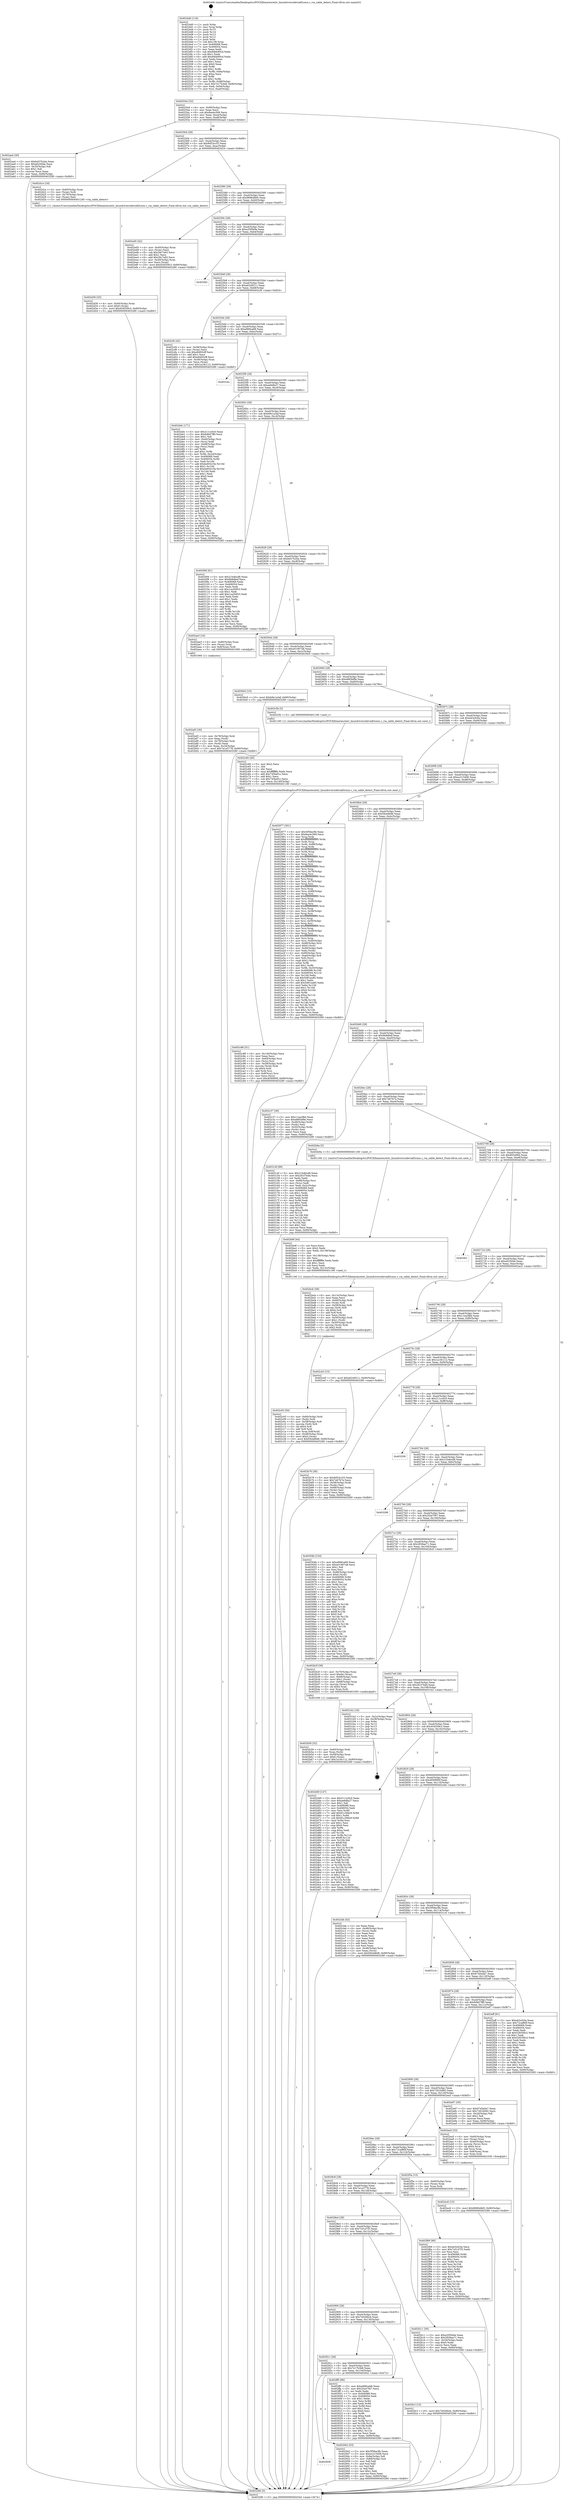 digraph "0x4024d0" {
  label = "0x4024d0 (/mnt/c/Users/mathe/Desktop/tcc/POCII/binaries/extr_linuxdriversidevia82cxxx.c_via_cable_detect_Final-ollvm.out::main(0))"
  labelloc = "t"
  node[shape=record]

  Entry [label="",width=0.3,height=0.3,shape=circle,fillcolor=black,style=filled]
  "0x402544" [label="{
     0x402544 [32]\l
     | [instrs]\l
     &nbsp;&nbsp;0x402544 \<+6\>: mov -0x90(%rbp),%eax\l
     &nbsp;&nbsp;0x40254a \<+2\>: mov %eax,%ecx\l
     &nbsp;&nbsp;0x40254c \<+6\>: sub $0x8ae4c569,%ecx\l
     &nbsp;&nbsp;0x402552 \<+6\>: mov %eax,-0xa4(%rbp)\l
     &nbsp;&nbsp;0x402558 \<+6\>: mov %ecx,-0xa8(%rbp)\l
     &nbsp;&nbsp;0x40255e \<+6\>: je 0000000000402aa4 \<main+0x5d4\>\l
  }"]
  "0x402aa4" [label="{
     0x402aa4 [30]\l
     | [instrs]\l
     &nbsp;&nbsp;0x402aa4 \<+5\>: mov $0xbe57b2da,%eax\l
     &nbsp;&nbsp;0x402aa9 \<+5\>: mov $0xe0250de,%ecx\l
     &nbsp;&nbsp;0x402aae \<+3\>: mov -0x35(%rbp),%dl\l
     &nbsp;&nbsp;0x402ab1 \<+3\>: test $0x1,%dl\l
     &nbsp;&nbsp;0x402ab4 \<+3\>: cmovne %ecx,%eax\l
     &nbsp;&nbsp;0x402ab7 \<+6\>: mov %eax,-0x90(%rbp)\l
     &nbsp;&nbsp;0x402abd \<+5\>: jmp 0000000000403280 \<main+0xdb0\>\l
  }"]
  "0x402564" [label="{
     0x402564 [28]\l
     | [instrs]\l
     &nbsp;&nbsp;0x402564 \<+5\>: jmp 0000000000402569 \<main+0x99\>\l
     &nbsp;&nbsp;0x402569 \<+6\>: mov -0xa4(%rbp),%eax\l
     &nbsp;&nbsp;0x40256f \<+5\>: sub $0x8d53cc53,%eax\l
     &nbsp;&nbsp;0x402574 \<+6\>: mov %eax,-0xac(%rbp)\l
     &nbsp;&nbsp;0x40257a \<+6\>: je 0000000000402d1e \<main+0x84e\>\l
  }"]
  Exit [label="",width=0.3,height=0.3,shape=circle,fillcolor=black,style=filled,peripheries=2]
  "0x402d1e" [label="{
     0x402d1e [18]\l
     | [instrs]\l
     &nbsp;&nbsp;0x402d1e \<+4\>: mov -0x60(%rbp),%rax\l
     &nbsp;&nbsp;0x402d22 \<+3\>: mov (%rax),%rdi\l
     &nbsp;&nbsp;0x402d25 \<+4\>: mov -0x70(%rbp),%rax\l
     &nbsp;&nbsp;0x402d29 \<+2\>: mov (%rax),%esi\l
     &nbsp;&nbsp;0x402d2b \<+5\>: call 0000000000401240 \<via_cable_detect\>\l
     | [calls]\l
     &nbsp;&nbsp;0x401240 \{1\} (/mnt/c/Users/mathe/Desktop/tcc/POCII/binaries/extr_linuxdriversidevia82cxxx.c_via_cable_detect_Final-ollvm.out::via_cable_detect)\l
  }"]
  "0x402580" [label="{
     0x402580 [28]\l
     | [instrs]\l
     &nbsp;&nbsp;0x402580 \<+5\>: jmp 0000000000402585 \<main+0xb5\>\l
     &nbsp;&nbsp;0x402585 \<+6\>: mov -0xa4(%rbp),%eax\l
     &nbsp;&nbsp;0x40258b \<+5\>: sub $0x969648d5,%eax\l
     &nbsp;&nbsp;0x402590 \<+6\>: mov %eax,-0xb0(%rbp)\l
     &nbsp;&nbsp;0x402596 \<+6\>: je 0000000000402ed5 \<main+0xa05\>\l
  }"]
  "0x402f69" [label="{
     0x402f69 [90]\l
     | [instrs]\l
     &nbsp;&nbsp;0x402f69 \<+5\>: mov $0xeb3cfc0a,%ecx\l
     &nbsp;&nbsp;0x402f6e \<+5\>: mov $0x7c01d7f3,%edx\l
     &nbsp;&nbsp;0x402f73 \<+2\>: xor %esi,%esi\l
     &nbsp;&nbsp;0x402f75 \<+8\>: mov 0x406068,%r8d\l
     &nbsp;&nbsp;0x402f7d \<+8\>: mov 0x406054,%r9d\l
     &nbsp;&nbsp;0x402f85 \<+3\>: sub $0x1,%esi\l
     &nbsp;&nbsp;0x402f88 \<+3\>: mov %r8d,%r10d\l
     &nbsp;&nbsp;0x402f8b \<+3\>: add %esi,%r10d\l
     &nbsp;&nbsp;0x402f8e \<+4\>: imul %r10d,%r8d\l
     &nbsp;&nbsp;0x402f92 \<+4\>: and $0x1,%r8d\l
     &nbsp;&nbsp;0x402f96 \<+4\>: cmp $0x0,%r8d\l
     &nbsp;&nbsp;0x402f9a \<+4\>: sete %r11b\l
     &nbsp;&nbsp;0x402f9e \<+4\>: cmp $0xa,%r9d\l
     &nbsp;&nbsp;0x402fa2 \<+3\>: setl %bl\l
     &nbsp;&nbsp;0x402fa5 \<+3\>: mov %r11b,%r14b\l
     &nbsp;&nbsp;0x402fa8 \<+3\>: and %bl,%r14b\l
     &nbsp;&nbsp;0x402fab \<+3\>: xor %bl,%r11b\l
     &nbsp;&nbsp;0x402fae \<+3\>: or %r11b,%r14b\l
     &nbsp;&nbsp;0x402fb1 \<+4\>: test $0x1,%r14b\l
     &nbsp;&nbsp;0x402fb5 \<+3\>: cmovne %edx,%ecx\l
     &nbsp;&nbsp;0x402fb8 \<+6\>: mov %ecx,-0x90(%rbp)\l
     &nbsp;&nbsp;0x402fbe \<+5\>: jmp 0000000000403280 \<main+0xdb0\>\l
  }"]
  "0x402ed5" [label="{
     0x402ed5 [42]\l
     | [instrs]\l
     &nbsp;&nbsp;0x402ed5 \<+4\>: mov -0x40(%rbp),%rax\l
     &nbsp;&nbsp;0x402ed9 \<+2\>: mov (%rax),%ecx\l
     &nbsp;&nbsp;0x402edb \<+6\>: sub $0x28c7a93,%ecx\l
     &nbsp;&nbsp;0x402ee1 \<+3\>: add $0x1,%ecx\l
     &nbsp;&nbsp;0x402ee4 \<+6\>: add $0x28c7a93,%ecx\l
     &nbsp;&nbsp;0x402eea \<+4\>: mov -0x40(%rbp),%rax\l
     &nbsp;&nbsp;0x402eee \<+2\>: mov %ecx,(%rax)\l
     &nbsp;&nbsp;0x402ef0 \<+10\>: movl $0x454559c3,-0x90(%rbp)\l
     &nbsp;&nbsp;0x402efa \<+5\>: jmp 0000000000403280 \<main+0xdb0\>\l
  }"]
  "0x40259c" [label="{
     0x40259c [28]\l
     | [instrs]\l
     &nbsp;&nbsp;0x40259c \<+5\>: jmp 00000000004025a1 \<main+0xd1\>\l
     &nbsp;&nbsp;0x4025a1 \<+6\>: mov -0xa4(%rbp),%eax\l
     &nbsp;&nbsp;0x4025a7 \<+5\>: sub $0xa35f3b9a,%eax\l
     &nbsp;&nbsp;0x4025ac \<+6\>: mov %eax,-0xb4(%rbp)\l
     &nbsp;&nbsp;0x4025b2 \<+6\>: je 0000000000402fd2 \<main+0xb02\>\l
  }"]
  "0x402ec6" [label="{
     0x402ec6 [15]\l
     | [instrs]\l
     &nbsp;&nbsp;0x402ec6 \<+10\>: movl $0x969648d5,-0x90(%rbp)\l
     &nbsp;&nbsp;0x402ed0 \<+5\>: jmp 0000000000403280 \<main+0xdb0\>\l
  }"]
  "0x402fd2" [label="{
     0x402fd2\l
  }", style=dashed]
  "0x4025b8" [label="{
     0x4025b8 [28]\l
     | [instrs]\l
     &nbsp;&nbsp;0x4025b8 \<+5\>: jmp 00000000004025bd \<main+0xed\>\l
     &nbsp;&nbsp;0x4025bd \<+6\>: mov -0xa4(%rbp),%eax\l
     &nbsp;&nbsp;0x4025c3 \<+5\>: sub $0xa6249211,%eax\l
     &nbsp;&nbsp;0x4025c8 \<+6\>: mov %eax,-0xb8(%rbp)\l
     &nbsp;&nbsp;0x4025ce \<+6\>: je 0000000000402cf4 \<main+0x824\>\l
  }"]
  "0x402d30" [label="{
     0x402d30 [25]\l
     | [instrs]\l
     &nbsp;&nbsp;0x402d30 \<+4\>: mov -0x40(%rbp),%rax\l
     &nbsp;&nbsp;0x402d34 \<+6\>: movl $0x0,(%rax)\l
     &nbsp;&nbsp;0x402d3a \<+10\>: movl $0x454559c3,-0x90(%rbp)\l
     &nbsp;&nbsp;0x402d44 \<+5\>: jmp 0000000000403280 \<main+0xdb0\>\l
  }"]
  "0x402cf4" [label="{
     0x402cf4 [42]\l
     | [instrs]\l
     &nbsp;&nbsp;0x402cf4 \<+4\>: mov -0x58(%rbp),%rax\l
     &nbsp;&nbsp;0x402cf8 \<+2\>: mov (%rax),%ecx\l
     &nbsp;&nbsp;0x402cfa \<+6\>: sub $0xe8493cff,%ecx\l
     &nbsp;&nbsp;0x402d00 \<+3\>: add $0x1,%ecx\l
     &nbsp;&nbsp;0x402d03 \<+6\>: add $0xe8493cff,%ecx\l
     &nbsp;&nbsp;0x402d09 \<+4\>: mov -0x58(%rbp),%rax\l
     &nbsp;&nbsp;0x402d0d \<+2\>: mov %ecx,(%rax)\l
     &nbsp;&nbsp;0x402d0f \<+10\>: movl $0x1a18c112,-0x90(%rbp)\l
     &nbsp;&nbsp;0x402d19 \<+5\>: jmp 0000000000403280 \<main+0xdb0\>\l
  }"]
  "0x4025d4" [label="{
     0x4025d4 [28]\l
     | [instrs]\l
     &nbsp;&nbsp;0x4025d4 \<+5\>: jmp 00000000004025d9 \<main+0x109\>\l
     &nbsp;&nbsp;0x4025d9 \<+6\>: mov -0xa4(%rbp),%eax\l
     &nbsp;&nbsp;0x4025df \<+5\>: sub $0xa966ca68,%eax\l
     &nbsp;&nbsp;0x4025e4 \<+6\>: mov %eax,-0xbc(%rbp)\l
     &nbsp;&nbsp;0x4025ea \<+6\>: je 000000000040324c \<main+0xd7c\>\l
  }"]
  "0x402c88" [label="{
     0x402c88 [51]\l
     | [instrs]\l
     &nbsp;&nbsp;0x402c88 \<+6\>: mov -0x140(%rbp),%ecx\l
     &nbsp;&nbsp;0x402c8e \<+3\>: imul %eax,%ecx\l
     &nbsp;&nbsp;0x402c91 \<+4\>: mov -0x60(%rbp),%rsi\l
     &nbsp;&nbsp;0x402c95 \<+3\>: mov (%rsi),%rsi\l
     &nbsp;&nbsp;0x402c98 \<+4\>: mov -0x58(%rbp),%rdi\l
     &nbsp;&nbsp;0x402c9c \<+3\>: movslq (%rdi),%rdi\l
     &nbsp;&nbsp;0x402c9f \<+4\>: shl $0x4,%rdi\l
     &nbsp;&nbsp;0x402ca3 \<+3\>: add %rdi,%rsi\l
     &nbsp;&nbsp;0x402ca6 \<+4\>: mov 0x8(%rsi),%rsi\l
     &nbsp;&nbsp;0x402caa \<+2\>: mov %ecx,(%rsi)\l
     &nbsp;&nbsp;0x402cac \<+10\>: movl $0x4f36995f,-0x90(%rbp)\l
     &nbsp;&nbsp;0x402cb6 \<+5\>: jmp 0000000000403280 \<main+0xdb0\>\l
  }"]
  "0x40324c" [label="{
     0x40324c\l
  }", style=dashed]
  "0x4025f0" [label="{
     0x4025f0 [28]\l
     | [instrs]\l
     &nbsp;&nbsp;0x4025f0 \<+5\>: jmp 00000000004025f5 \<main+0x125\>\l
     &nbsp;&nbsp;0x4025f5 \<+6\>: mov -0xa4(%rbp),%eax\l
     &nbsp;&nbsp;0x4025fb \<+5\>: sub $0xae6dfa27,%eax\l
     &nbsp;&nbsp;0x402600 \<+6\>: mov %eax,-0xc0(%rbp)\l
     &nbsp;&nbsp;0x402606 \<+6\>: je 0000000000402ddc \<main+0x90c\>\l
  }"]
  "0x402c60" [label="{
     0x402c60 [40]\l
     | [instrs]\l
     &nbsp;&nbsp;0x402c60 \<+5\>: mov $0x2,%ecx\l
     &nbsp;&nbsp;0x402c65 \<+1\>: cltd\l
     &nbsp;&nbsp;0x402c66 \<+2\>: idiv %ecx\l
     &nbsp;&nbsp;0x402c68 \<+6\>: imul $0xfffffffe,%edx,%ecx\l
     &nbsp;&nbsp;0x402c6e \<+6\>: add $0x745bef1c,%ecx\l
     &nbsp;&nbsp;0x402c74 \<+3\>: add $0x1,%ecx\l
     &nbsp;&nbsp;0x402c77 \<+6\>: sub $0x745bef1c,%ecx\l
     &nbsp;&nbsp;0x402c7d \<+6\>: mov %ecx,-0x140(%rbp)\l
     &nbsp;&nbsp;0x402c83 \<+5\>: call 0000000000401160 \<next_i\>\l
     | [calls]\l
     &nbsp;&nbsp;0x401160 \{1\} (/mnt/c/Users/mathe/Desktop/tcc/POCII/binaries/extr_linuxdriversidevia82cxxx.c_via_cable_detect_Final-ollvm.out::next_i)\l
  }"]
  "0x402ddc" [label="{
     0x402ddc [171]\l
     | [instrs]\l
     &nbsp;&nbsp;0x402ddc \<+5\>: mov $0x211cc0c0,%eax\l
     &nbsp;&nbsp;0x402de1 \<+5\>: mov $0x6db07ff0,%ecx\l
     &nbsp;&nbsp;0x402de6 \<+2\>: mov $0x1,%dl\l
     &nbsp;&nbsp;0x402de8 \<+4\>: mov -0x40(%rbp),%rsi\l
     &nbsp;&nbsp;0x402dec \<+2\>: mov (%rsi),%edi\l
     &nbsp;&nbsp;0x402dee \<+4\>: mov -0x68(%rbp),%rsi\l
     &nbsp;&nbsp;0x402df2 \<+2\>: cmp (%rsi),%edi\l
     &nbsp;&nbsp;0x402df4 \<+4\>: setl %r8b\l
     &nbsp;&nbsp;0x402df8 \<+4\>: and $0x1,%r8b\l
     &nbsp;&nbsp;0x402dfc \<+4\>: mov %r8b,-0x2d(%rbp)\l
     &nbsp;&nbsp;0x402e00 \<+7\>: mov 0x406068,%edi\l
     &nbsp;&nbsp;0x402e07 \<+8\>: mov 0x406054,%r9d\l
     &nbsp;&nbsp;0x402e0f \<+3\>: mov %edi,%r10d\l
     &nbsp;&nbsp;0x402e12 \<+7\>: add $0xbe93410e,%r10d\l
     &nbsp;&nbsp;0x402e19 \<+4\>: sub $0x1,%r10d\l
     &nbsp;&nbsp;0x402e1d \<+7\>: sub $0xbe93410e,%r10d\l
     &nbsp;&nbsp;0x402e24 \<+4\>: imul %r10d,%edi\l
     &nbsp;&nbsp;0x402e28 \<+3\>: and $0x1,%edi\l
     &nbsp;&nbsp;0x402e2b \<+3\>: cmp $0x0,%edi\l
     &nbsp;&nbsp;0x402e2e \<+4\>: sete %r8b\l
     &nbsp;&nbsp;0x402e32 \<+4\>: cmp $0xa,%r9d\l
     &nbsp;&nbsp;0x402e36 \<+4\>: setl %r11b\l
     &nbsp;&nbsp;0x402e3a \<+3\>: mov %r8b,%bl\l
     &nbsp;&nbsp;0x402e3d \<+3\>: xor $0xff,%bl\l
     &nbsp;&nbsp;0x402e40 \<+3\>: mov %r11b,%r14b\l
     &nbsp;&nbsp;0x402e43 \<+4\>: xor $0xff,%r14b\l
     &nbsp;&nbsp;0x402e47 \<+3\>: xor $0x0,%dl\l
     &nbsp;&nbsp;0x402e4a \<+3\>: mov %bl,%r15b\l
     &nbsp;&nbsp;0x402e4d \<+4\>: and $0x0,%r15b\l
     &nbsp;&nbsp;0x402e51 \<+3\>: and %dl,%r8b\l
     &nbsp;&nbsp;0x402e54 \<+3\>: mov %r14b,%r12b\l
     &nbsp;&nbsp;0x402e57 \<+4\>: and $0x0,%r12b\l
     &nbsp;&nbsp;0x402e5b \<+3\>: and %dl,%r11b\l
     &nbsp;&nbsp;0x402e5e \<+3\>: or %r8b,%r15b\l
     &nbsp;&nbsp;0x402e61 \<+3\>: or %r11b,%r12b\l
     &nbsp;&nbsp;0x402e64 \<+3\>: xor %r12b,%r15b\l
     &nbsp;&nbsp;0x402e67 \<+3\>: or %r14b,%bl\l
     &nbsp;&nbsp;0x402e6a \<+3\>: xor $0xff,%bl\l
     &nbsp;&nbsp;0x402e6d \<+3\>: or $0x0,%dl\l
     &nbsp;&nbsp;0x402e70 \<+2\>: and %dl,%bl\l
     &nbsp;&nbsp;0x402e72 \<+3\>: or %bl,%r15b\l
     &nbsp;&nbsp;0x402e75 \<+4\>: test $0x1,%r15b\l
     &nbsp;&nbsp;0x402e79 \<+3\>: cmovne %ecx,%eax\l
     &nbsp;&nbsp;0x402e7c \<+6\>: mov %eax,-0x90(%rbp)\l
     &nbsp;&nbsp;0x402e82 \<+5\>: jmp 0000000000403280 \<main+0xdb0\>\l
  }"]
  "0x40260c" [label="{
     0x40260c [28]\l
     | [instrs]\l
     &nbsp;&nbsp;0x40260c \<+5\>: jmp 0000000000402611 \<main+0x141\>\l
     &nbsp;&nbsp;0x402611 \<+6\>: mov -0xa4(%rbp),%eax\l
     &nbsp;&nbsp;0x402617 \<+5\>: sub $0xb9e1a3af,%eax\l
     &nbsp;&nbsp;0x40261c \<+6\>: mov %eax,-0xc4(%rbp)\l
     &nbsp;&nbsp;0x402622 \<+6\>: je 00000000004030f4 \<main+0xc24\>\l
  }"]
  "0x402c05" [label="{
     0x402c05 [50]\l
     | [instrs]\l
     &nbsp;&nbsp;0x402c05 \<+4\>: mov -0x60(%rbp),%rdi\l
     &nbsp;&nbsp;0x402c09 \<+3\>: mov (%rdi),%rdi\l
     &nbsp;&nbsp;0x402c0c \<+4\>: mov -0x58(%rbp),%r8\l
     &nbsp;&nbsp;0x402c10 \<+3\>: movslq (%r8),%r8\l
     &nbsp;&nbsp;0x402c13 \<+4\>: shl $0x4,%r8\l
     &nbsp;&nbsp;0x402c17 \<+3\>: add %r8,%rdi\l
     &nbsp;&nbsp;0x402c1a \<+4\>: mov %rax,0x8(%rdi)\l
     &nbsp;&nbsp;0x402c1e \<+4\>: mov -0x48(%rbp),%rax\l
     &nbsp;&nbsp;0x402c22 \<+6\>: movl $0x0,(%rax)\l
     &nbsp;&nbsp;0x402c28 \<+10\>: movl $0xf3b4d6d6,-0x90(%rbp)\l
     &nbsp;&nbsp;0x402c32 \<+5\>: jmp 0000000000403280 \<main+0xdb0\>\l
  }"]
  "0x4030f4" [label="{
     0x4030f4 [91]\l
     | [instrs]\l
     &nbsp;&nbsp;0x4030f4 \<+5\>: mov $0x21b4bcd8,%eax\l
     &nbsp;&nbsp;0x4030f9 \<+5\>: mov $0x6b9dbef,%ecx\l
     &nbsp;&nbsp;0x4030fe \<+7\>: mov 0x406068,%edx\l
     &nbsp;&nbsp;0x403105 \<+7\>: mov 0x406054,%esi\l
     &nbsp;&nbsp;0x40310c \<+2\>: mov %edx,%edi\l
     &nbsp;&nbsp;0x40310e \<+6\>: sub $0x1ca2b953,%edi\l
     &nbsp;&nbsp;0x403114 \<+3\>: sub $0x1,%edi\l
     &nbsp;&nbsp;0x403117 \<+6\>: add $0x1ca2b953,%edi\l
     &nbsp;&nbsp;0x40311d \<+3\>: imul %edi,%edx\l
     &nbsp;&nbsp;0x403120 \<+3\>: and $0x1,%edx\l
     &nbsp;&nbsp;0x403123 \<+3\>: cmp $0x0,%edx\l
     &nbsp;&nbsp;0x403126 \<+4\>: sete %r8b\l
     &nbsp;&nbsp;0x40312a \<+3\>: cmp $0xa,%esi\l
     &nbsp;&nbsp;0x40312d \<+4\>: setl %r9b\l
     &nbsp;&nbsp;0x403131 \<+3\>: mov %r8b,%r10b\l
     &nbsp;&nbsp;0x403134 \<+3\>: and %r9b,%r10b\l
     &nbsp;&nbsp;0x403137 \<+3\>: xor %r9b,%r8b\l
     &nbsp;&nbsp;0x40313a \<+3\>: or %r8b,%r10b\l
     &nbsp;&nbsp;0x40313d \<+4\>: test $0x1,%r10b\l
     &nbsp;&nbsp;0x403141 \<+3\>: cmovne %ecx,%eax\l
     &nbsp;&nbsp;0x403144 \<+6\>: mov %eax,-0x90(%rbp)\l
     &nbsp;&nbsp;0x40314a \<+5\>: jmp 0000000000403280 \<main+0xdb0\>\l
  }"]
  "0x402628" [label="{
     0x402628 [28]\l
     | [instrs]\l
     &nbsp;&nbsp;0x402628 \<+5\>: jmp 000000000040262d \<main+0x15d\>\l
     &nbsp;&nbsp;0x40262d \<+6\>: mov -0xa4(%rbp),%eax\l
     &nbsp;&nbsp;0x402633 \<+5\>: sub $0xbe57b2da,%eax\l
     &nbsp;&nbsp;0x402638 \<+6\>: mov %eax,-0xc8(%rbp)\l
     &nbsp;&nbsp;0x40263e \<+6\>: je 0000000000402ae3 \<main+0x613\>\l
  }"]
  "0x402bcb" [label="{
     0x402bcb [58]\l
     | [instrs]\l
     &nbsp;&nbsp;0x402bcb \<+6\>: mov -0x13c(%rbp),%ecx\l
     &nbsp;&nbsp;0x402bd1 \<+3\>: imul %eax,%ecx\l
     &nbsp;&nbsp;0x402bd4 \<+4\>: mov -0x60(%rbp),%rdi\l
     &nbsp;&nbsp;0x402bd8 \<+3\>: mov (%rdi),%rdi\l
     &nbsp;&nbsp;0x402bdb \<+4\>: mov -0x58(%rbp),%r8\l
     &nbsp;&nbsp;0x402bdf \<+3\>: movslq (%r8),%r8\l
     &nbsp;&nbsp;0x402be2 \<+4\>: shl $0x4,%r8\l
     &nbsp;&nbsp;0x402be6 \<+3\>: add %r8,%rdi\l
     &nbsp;&nbsp;0x402be9 \<+2\>: mov %ecx,(%rdi)\l
     &nbsp;&nbsp;0x402beb \<+4\>: mov -0x50(%rbp),%rdi\l
     &nbsp;&nbsp;0x402bef \<+6\>: movl $0x1,(%rdi)\l
     &nbsp;&nbsp;0x402bf5 \<+4\>: mov -0x50(%rbp),%rdi\l
     &nbsp;&nbsp;0x402bf9 \<+3\>: movslq (%rdi),%rdi\l
     &nbsp;&nbsp;0x402bfc \<+4\>: shl $0x2,%rdi\l
     &nbsp;&nbsp;0x402c00 \<+5\>: call 0000000000401050 \<malloc@plt\>\l
     | [calls]\l
     &nbsp;&nbsp;0x401050 \{1\} (unknown)\l
  }"]
  "0x402ae3" [label="{
     0x402ae3 [16]\l
     | [instrs]\l
     &nbsp;&nbsp;0x402ae3 \<+4\>: mov -0x80(%rbp),%rax\l
     &nbsp;&nbsp;0x402ae7 \<+3\>: mov (%rax),%rax\l
     &nbsp;&nbsp;0x402aea \<+4\>: mov 0x8(%rax),%rdi\l
     &nbsp;&nbsp;0x402aee \<+5\>: call 0000000000401060 \<atoi@plt\>\l
     | [calls]\l
     &nbsp;&nbsp;0x401060 \{1\} (unknown)\l
  }"]
  "0x402644" [label="{
     0x402644 [28]\l
     | [instrs]\l
     &nbsp;&nbsp;0x402644 \<+5\>: jmp 0000000000402649 \<main+0x179\>\l
     &nbsp;&nbsp;0x402649 \<+6\>: mov -0xa4(%rbp),%eax\l
     &nbsp;&nbsp;0x40264f \<+5\>: sub $0xe01907a8,%eax\l
     &nbsp;&nbsp;0x402654 \<+6\>: mov %eax,-0xcc(%rbp)\l
     &nbsp;&nbsp;0x40265a \<+6\>: je 00000000004030e5 \<main+0xc15\>\l
  }"]
  "0x402b9f" [label="{
     0x402b9f [44]\l
     | [instrs]\l
     &nbsp;&nbsp;0x402b9f \<+2\>: xor %ecx,%ecx\l
     &nbsp;&nbsp;0x402ba1 \<+5\>: mov $0x2,%edx\l
     &nbsp;&nbsp;0x402ba6 \<+6\>: mov %edx,-0x138(%rbp)\l
     &nbsp;&nbsp;0x402bac \<+1\>: cltd\l
     &nbsp;&nbsp;0x402bad \<+6\>: mov -0x138(%rbp),%esi\l
     &nbsp;&nbsp;0x402bb3 \<+2\>: idiv %esi\l
     &nbsp;&nbsp;0x402bb5 \<+6\>: imul $0xfffffffe,%edx,%edx\l
     &nbsp;&nbsp;0x402bbb \<+3\>: sub $0x1,%ecx\l
     &nbsp;&nbsp;0x402bbe \<+2\>: sub %ecx,%edx\l
     &nbsp;&nbsp;0x402bc0 \<+6\>: mov %edx,-0x13c(%rbp)\l
     &nbsp;&nbsp;0x402bc6 \<+5\>: call 0000000000401160 \<next_i\>\l
     | [calls]\l
     &nbsp;&nbsp;0x401160 \{1\} (/mnt/c/Users/mathe/Desktop/tcc/POCII/binaries/extr_linuxdriversidevia82cxxx.c_via_cable_detect_Final-ollvm.out::next_i)\l
  }"]
  "0x4030e5" [label="{
     0x4030e5 [15]\l
     | [instrs]\l
     &nbsp;&nbsp;0x4030e5 \<+10\>: movl $0xb9e1a3af,-0x90(%rbp)\l
     &nbsp;&nbsp;0x4030ef \<+5\>: jmp 0000000000403280 \<main+0xdb0\>\l
  }"]
  "0x402660" [label="{
     0x402660 [28]\l
     | [instrs]\l
     &nbsp;&nbsp;0x402660 \<+5\>: jmp 0000000000402665 \<main+0x195\>\l
     &nbsp;&nbsp;0x402665 \<+6\>: mov -0xa4(%rbp),%eax\l
     &nbsp;&nbsp;0x40266b \<+5\>: sub $0xe885bf9e,%eax\l
     &nbsp;&nbsp;0x402670 \<+6\>: mov %eax,-0xd0(%rbp)\l
     &nbsp;&nbsp;0x402676 \<+6\>: je 0000000000402c5b \<main+0x78b\>\l
  }"]
  "0x402b56" [label="{
     0x402b56 [32]\l
     | [instrs]\l
     &nbsp;&nbsp;0x402b56 \<+4\>: mov -0x60(%rbp),%rdi\l
     &nbsp;&nbsp;0x402b5a \<+3\>: mov %rax,(%rdi)\l
     &nbsp;&nbsp;0x402b5d \<+4\>: mov -0x58(%rbp),%rax\l
     &nbsp;&nbsp;0x402b61 \<+6\>: movl $0x0,(%rax)\l
     &nbsp;&nbsp;0x402b67 \<+10\>: movl $0x1a18c112,-0x90(%rbp)\l
     &nbsp;&nbsp;0x402b71 \<+5\>: jmp 0000000000403280 \<main+0xdb0\>\l
  }"]
  "0x402c5b" [label="{
     0x402c5b [5]\l
     | [instrs]\l
     &nbsp;&nbsp;0x402c5b \<+5\>: call 0000000000401160 \<next_i\>\l
     | [calls]\l
     &nbsp;&nbsp;0x401160 \{1\} (/mnt/c/Users/mathe/Desktop/tcc/POCII/binaries/extr_linuxdriversidevia82cxxx.c_via_cable_detect_Final-ollvm.out::next_i)\l
  }"]
  "0x40267c" [label="{
     0x40267c [28]\l
     | [instrs]\l
     &nbsp;&nbsp;0x40267c \<+5\>: jmp 0000000000402681 \<main+0x1b1\>\l
     &nbsp;&nbsp;0x402681 \<+6\>: mov -0xa4(%rbp),%eax\l
     &nbsp;&nbsp;0x402687 \<+5\>: sub $0xeb3cfc0a,%eax\l
     &nbsp;&nbsp;0x40268c \<+6\>: mov %eax,-0xd4(%rbp)\l
     &nbsp;&nbsp;0x402692 \<+6\>: je 000000000040322e \<main+0xd5e\>\l
  }"]
  "0x402af3" [label="{
     0x402af3 [30]\l
     | [instrs]\l
     &nbsp;&nbsp;0x402af3 \<+4\>: mov -0x78(%rbp),%rdi\l
     &nbsp;&nbsp;0x402af7 \<+2\>: mov %eax,(%rdi)\l
     &nbsp;&nbsp;0x402af9 \<+4\>: mov -0x78(%rbp),%rdi\l
     &nbsp;&nbsp;0x402afd \<+2\>: mov (%rdi),%eax\l
     &nbsp;&nbsp;0x402aff \<+3\>: mov %eax,-0x34(%rbp)\l
     &nbsp;&nbsp;0x402b02 \<+10\>: movl $0x7a1a3778,-0x90(%rbp)\l
     &nbsp;&nbsp;0x402b0c \<+5\>: jmp 0000000000403280 \<main+0xdb0\>\l
  }"]
  "0x40322e" [label="{
     0x40322e\l
  }", style=dashed]
  "0x402698" [label="{
     0x402698 [28]\l
     | [instrs]\l
     &nbsp;&nbsp;0x402698 \<+5\>: jmp 000000000040269d \<main+0x1cd\>\l
     &nbsp;&nbsp;0x40269d \<+6\>: mov -0xa4(%rbp),%eax\l
     &nbsp;&nbsp;0x4026a3 \<+5\>: sub $0xec215406,%eax\l
     &nbsp;&nbsp;0x4026a8 \<+6\>: mov %eax,-0xd8(%rbp)\l
     &nbsp;&nbsp;0x4026ae \<+6\>: je 0000000000402977 \<main+0x4a7\>\l
  }"]
  "0x4024d0" [label="{
     0x4024d0 [116]\l
     | [instrs]\l
     &nbsp;&nbsp;0x4024d0 \<+1\>: push %rbp\l
     &nbsp;&nbsp;0x4024d1 \<+3\>: mov %rsp,%rbp\l
     &nbsp;&nbsp;0x4024d4 \<+2\>: push %r15\l
     &nbsp;&nbsp;0x4024d6 \<+2\>: push %r14\l
     &nbsp;&nbsp;0x4024d8 \<+2\>: push %r13\l
     &nbsp;&nbsp;0x4024da \<+2\>: push %r12\l
     &nbsp;&nbsp;0x4024dc \<+1\>: push %rbx\l
     &nbsp;&nbsp;0x4024dd \<+7\>: sub $0x138,%rsp\l
     &nbsp;&nbsp;0x4024e4 \<+7\>: mov 0x406068,%eax\l
     &nbsp;&nbsp;0x4024eb \<+7\>: mov 0x406054,%ecx\l
     &nbsp;&nbsp;0x4024f2 \<+2\>: mov %eax,%edx\l
     &nbsp;&nbsp;0x4024f4 \<+6\>: sub $0x84bb90cd,%edx\l
     &nbsp;&nbsp;0x4024fa \<+3\>: sub $0x1,%edx\l
     &nbsp;&nbsp;0x4024fd \<+6\>: add $0x84bb90cd,%edx\l
     &nbsp;&nbsp;0x402503 \<+3\>: imul %edx,%eax\l
     &nbsp;&nbsp;0x402506 \<+3\>: and $0x1,%eax\l
     &nbsp;&nbsp;0x402509 \<+3\>: cmp $0x0,%eax\l
     &nbsp;&nbsp;0x40250c \<+4\>: sete %r8b\l
     &nbsp;&nbsp;0x402510 \<+4\>: and $0x1,%r8b\l
     &nbsp;&nbsp;0x402514 \<+7\>: mov %r8b,-0x8a(%rbp)\l
     &nbsp;&nbsp;0x40251b \<+3\>: cmp $0xa,%ecx\l
     &nbsp;&nbsp;0x40251e \<+4\>: setl %r8b\l
     &nbsp;&nbsp;0x402522 \<+4\>: and $0x1,%r8b\l
     &nbsp;&nbsp;0x402526 \<+7\>: mov %r8b,-0x89(%rbp)\l
     &nbsp;&nbsp;0x40252d \<+10\>: movl $0x7e17b3e8,-0x90(%rbp)\l
     &nbsp;&nbsp;0x402537 \<+6\>: mov %edi,-0x94(%rbp)\l
     &nbsp;&nbsp;0x40253d \<+7\>: mov %rsi,-0xa0(%rbp)\l
  }"]
  "0x402977" [label="{
     0x402977 [301]\l
     | [instrs]\l
     &nbsp;&nbsp;0x402977 \<+5\>: mov $0x5f58ac9b,%eax\l
     &nbsp;&nbsp;0x40297c \<+5\>: mov $0x8ae4c569,%ecx\l
     &nbsp;&nbsp;0x402981 \<+3\>: mov %rsp,%rdx\l
     &nbsp;&nbsp;0x402984 \<+4\>: add $0xfffffffffffffff0,%rdx\l
     &nbsp;&nbsp;0x402988 \<+3\>: mov %rdx,%rsp\l
     &nbsp;&nbsp;0x40298b \<+7\>: mov %rdx,-0x88(%rbp)\l
     &nbsp;&nbsp;0x402992 \<+3\>: mov %rsp,%rdx\l
     &nbsp;&nbsp;0x402995 \<+4\>: add $0xfffffffffffffff0,%rdx\l
     &nbsp;&nbsp;0x402999 \<+3\>: mov %rdx,%rsp\l
     &nbsp;&nbsp;0x40299c \<+3\>: mov %rsp,%rsi\l
     &nbsp;&nbsp;0x40299f \<+4\>: add $0xfffffffffffffff0,%rsi\l
     &nbsp;&nbsp;0x4029a3 \<+3\>: mov %rsi,%rsp\l
     &nbsp;&nbsp;0x4029a6 \<+4\>: mov %rsi,-0x80(%rbp)\l
     &nbsp;&nbsp;0x4029aa \<+3\>: mov %rsp,%rsi\l
     &nbsp;&nbsp;0x4029ad \<+4\>: add $0xfffffffffffffff0,%rsi\l
     &nbsp;&nbsp;0x4029b1 \<+3\>: mov %rsi,%rsp\l
     &nbsp;&nbsp;0x4029b4 \<+4\>: mov %rsi,-0x78(%rbp)\l
     &nbsp;&nbsp;0x4029b8 \<+3\>: mov %rsp,%rsi\l
     &nbsp;&nbsp;0x4029bb \<+4\>: add $0xfffffffffffffff0,%rsi\l
     &nbsp;&nbsp;0x4029bf \<+3\>: mov %rsi,%rsp\l
     &nbsp;&nbsp;0x4029c2 \<+4\>: mov %rsi,-0x70(%rbp)\l
     &nbsp;&nbsp;0x4029c6 \<+3\>: mov %rsp,%rsi\l
     &nbsp;&nbsp;0x4029c9 \<+4\>: add $0xfffffffffffffff0,%rsi\l
     &nbsp;&nbsp;0x4029cd \<+3\>: mov %rsi,%rsp\l
     &nbsp;&nbsp;0x4029d0 \<+4\>: mov %rsi,-0x68(%rbp)\l
     &nbsp;&nbsp;0x4029d4 \<+3\>: mov %rsp,%rsi\l
     &nbsp;&nbsp;0x4029d7 \<+4\>: add $0xfffffffffffffff0,%rsi\l
     &nbsp;&nbsp;0x4029db \<+3\>: mov %rsi,%rsp\l
     &nbsp;&nbsp;0x4029de \<+4\>: mov %rsi,-0x60(%rbp)\l
     &nbsp;&nbsp;0x4029e2 \<+3\>: mov %rsp,%rsi\l
     &nbsp;&nbsp;0x4029e5 \<+4\>: add $0xfffffffffffffff0,%rsi\l
     &nbsp;&nbsp;0x4029e9 \<+3\>: mov %rsi,%rsp\l
     &nbsp;&nbsp;0x4029ec \<+4\>: mov %rsi,-0x58(%rbp)\l
     &nbsp;&nbsp;0x4029f0 \<+3\>: mov %rsp,%rsi\l
     &nbsp;&nbsp;0x4029f3 \<+4\>: add $0xfffffffffffffff0,%rsi\l
     &nbsp;&nbsp;0x4029f7 \<+3\>: mov %rsi,%rsp\l
     &nbsp;&nbsp;0x4029fa \<+4\>: mov %rsi,-0x50(%rbp)\l
     &nbsp;&nbsp;0x4029fe \<+3\>: mov %rsp,%rsi\l
     &nbsp;&nbsp;0x402a01 \<+4\>: add $0xfffffffffffffff0,%rsi\l
     &nbsp;&nbsp;0x402a05 \<+3\>: mov %rsi,%rsp\l
     &nbsp;&nbsp;0x402a08 \<+4\>: mov %rsi,-0x48(%rbp)\l
     &nbsp;&nbsp;0x402a0c \<+3\>: mov %rsp,%rsi\l
     &nbsp;&nbsp;0x402a0f \<+4\>: add $0xfffffffffffffff0,%rsi\l
     &nbsp;&nbsp;0x402a13 \<+3\>: mov %rsi,%rsp\l
     &nbsp;&nbsp;0x402a16 \<+4\>: mov %rsi,-0x40(%rbp)\l
     &nbsp;&nbsp;0x402a1a \<+7\>: mov -0x88(%rbp),%rsi\l
     &nbsp;&nbsp;0x402a21 \<+6\>: movl $0x0,(%rsi)\l
     &nbsp;&nbsp;0x402a27 \<+6\>: mov -0x94(%rbp),%edi\l
     &nbsp;&nbsp;0x402a2d \<+2\>: mov %edi,(%rdx)\l
     &nbsp;&nbsp;0x402a2f \<+4\>: mov -0x80(%rbp),%rsi\l
     &nbsp;&nbsp;0x402a33 \<+7\>: mov -0xa0(%rbp),%r8\l
     &nbsp;&nbsp;0x402a3a \<+3\>: mov %r8,(%rsi)\l
     &nbsp;&nbsp;0x402a3d \<+3\>: cmpl $0x2,(%rdx)\l
     &nbsp;&nbsp;0x402a40 \<+4\>: setne %r9b\l
     &nbsp;&nbsp;0x402a44 \<+4\>: and $0x1,%r9b\l
     &nbsp;&nbsp;0x402a48 \<+4\>: mov %r9b,-0x35(%rbp)\l
     &nbsp;&nbsp;0x402a4c \<+8\>: mov 0x406068,%r10d\l
     &nbsp;&nbsp;0x402a54 \<+8\>: mov 0x406054,%r11d\l
     &nbsp;&nbsp;0x402a5c \<+3\>: mov %r10d,%ebx\l
     &nbsp;&nbsp;0x402a5f \<+6\>: sub $0x5d91ea85,%ebx\l
     &nbsp;&nbsp;0x402a65 \<+3\>: sub $0x1,%ebx\l
     &nbsp;&nbsp;0x402a68 \<+6\>: add $0x5d91ea85,%ebx\l
     &nbsp;&nbsp;0x402a6e \<+4\>: imul %ebx,%r10d\l
     &nbsp;&nbsp;0x402a72 \<+4\>: and $0x1,%r10d\l
     &nbsp;&nbsp;0x402a76 \<+4\>: cmp $0x0,%r10d\l
     &nbsp;&nbsp;0x402a7a \<+4\>: sete %r9b\l
     &nbsp;&nbsp;0x402a7e \<+4\>: cmp $0xa,%r11d\l
     &nbsp;&nbsp;0x402a82 \<+4\>: setl %r14b\l
     &nbsp;&nbsp;0x402a86 \<+3\>: mov %r9b,%r15b\l
     &nbsp;&nbsp;0x402a89 \<+3\>: and %r14b,%r15b\l
     &nbsp;&nbsp;0x402a8c \<+3\>: xor %r14b,%r9b\l
     &nbsp;&nbsp;0x402a8f \<+3\>: or %r9b,%r15b\l
     &nbsp;&nbsp;0x402a92 \<+4\>: test $0x1,%r15b\l
     &nbsp;&nbsp;0x402a96 \<+3\>: cmovne %ecx,%eax\l
     &nbsp;&nbsp;0x402a99 \<+6\>: mov %eax,-0x90(%rbp)\l
     &nbsp;&nbsp;0x402a9f \<+5\>: jmp 0000000000403280 \<main+0xdb0\>\l
  }"]
  "0x4026b4" [label="{
     0x4026b4 [28]\l
     | [instrs]\l
     &nbsp;&nbsp;0x4026b4 \<+5\>: jmp 00000000004026b9 \<main+0x1e9\>\l
     &nbsp;&nbsp;0x4026b9 \<+6\>: mov -0xa4(%rbp),%eax\l
     &nbsp;&nbsp;0x4026bf \<+5\>: sub $0xf3b4d6d6,%eax\l
     &nbsp;&nbsp;0x4026c4 \<+6\>: mov %eax,-0xdc(%rbp)\l
     &nbsp;&nbsp;0x4026ca \<+6\>: je 0000000000402c37 \<main+0x767\>\l
  }"]
  "0x403280" [label="{
     0x403280 [5]\l
     | [instrs]\l
     &nbsp;&nbsp;0x403280 \<+5\>: jmp 0000000000402544 \<main+0x74\>\l
  }"]
  "0x402c37" [label="{
     0x402c37 [36]\l
     | [instrs]\l
     &nbsp;&nbsp;0x402c37 \<+5\>: mov $0x11ea3fbb,%eax\l
     &nbsp;&nbsp;0x402c3c \<+5\>: mov $0xe885bf9e,%ecx\l
     &nbsp;&nbsp;0x402c41 \<+4\>: mov -0x48(%rbp),%rdx\l
     &nbsp;&nbsp;0x402c45 \<+2\>: mov (%rdx),%esi\l
     &nbsp;&nbsp;0x402c47 \<+4\>: mov -0x50(%rbp),%rdx\l
     &nbsp;&nbsp;0x402c4b \<+2\>: cmp (%rdx),%esi\l
     &nbsp;&nbsp;0x402c4d \<+3\>: cmovl %ecx,%eax\l
     &nbsp;&nbsp;0x402c50 \<+6\>: mov %eax,-0x90(%rbp)\l
     &nbsp;&nbsp;0x402c56 \<+5\>: jmp 0000000000403280 \<main+0xdb0\>\l
  }"]
  "0x4026d0" [label="{
     0x4026d0 [28]\l
     | [instrs]\l
     &nbsp;&nbsp;0x4026d0 \<+5\>: jmp 00000000004026d5 \<main+0x205\>\l
     &nbsp;&nbsp;0x4026d5 \<+6\>: mov -0xa4(%rbp),%eax\l
     &nbsp;&nbsp;0x4026db \<+5\>: sub $0x6b9dbef,%eax\l
     &nbsp;&nbsp;0x4026e0 \<+6\>: mov %eax,-0xe0(%rbp)\l
     &nbsp;&nbsp;0x4026e6 \<+6\>: je 000000000040314f \<main+0xc7f\>\l
  }"]
  "0x402938" [label="{
     0x402938\l
  }", style=dashed]
  "0x40314f" [label="{
     0x40314f [99]\l
     | [instrs]\l
     &nbsp;&nbsp;0x40314f \<+5\>: mov $0x21b4bcd8,%eax\l
     &nbsp;&nbsp;0x403154 \<+5\>: mov $0x2fc37bd4,%ecx\l
     &nbsp;&nbsp;0x403159 \<+2\>: xor %edx,%edx\l
     &nbsp;&nbsp;0x40315b \<+7\>: mov -0x88(%rbp),%rsi\l
     &nbsp;&nbsp;0x403162 \<+2\>: mov (%rsi),%edi\l
     &nbsp;&nbsp;0x403164 \<+3\>: mov %edi,-0x2c(%rbp)\l
     &nbsp;&nbsp;0x403167 \<+7\>: mov 0x406068,%edi\l
     &nbsp;&nbsp;0x40316e \<+8\>: mov 0x406054,%r8d\l
     &nbsp;&nbsp;0x403176 \<+3\>: sub $0x1,%edx\l
     &nbsp;&nbsp;0x403179 \<+3\>: mov %edi,%r9d\l
     &nbsp;&nbsp;0x40317c \<+3\>: add %edx,%r9d\l
     &nbsp;&nbsp;0x40317f \<+4\>: imul %r9d,%edi\l
     &nbsp;&nbsp;0x403183 \<+3\>: and $0x1,%edi\l
     &nbsp;&nbsp;0x403186 \<+3\>: cmp $0x0,%edi\l
     &nbsp;&nbsp;0x403189 \<+4\>: sete %r10b\l
     &nbsp;&nbsp;0x40318d \<+4\>: cmp $0xa,%r8d\l
     &nbsp;&nbsp;0x403191 \<+4\>: setl %r11b\l
     &nbsp;&nbsp;0x403195 \<+3\>: mov %r10b,%bl\l
     &nbsp;&nbsp;0x403198 \<+3\>: and %r11b,%bl\l
     &nbsp;&nbsp;0x40319b \<+3\>: xor %r11b,%r10b\l
     &nbsp;&nbsp;0x40319e \<+3\>: or %r10b,%bl\l
     &nbsp;&nbsp;0x4031a1 \<+3\>: test $0x1,%bl\l
     &nbsp;&nbsp;0x4031a4 \<+3\>: cmovne %ecx,%eax\l
     &nbsp;&nbsp;0x4031a7 \<+6\>: mov %eax,-0x90(%rbp)\l
     &nbsp;&nbsp;0x4031ad \<+5\>: jmp 0000000000403280 \<main+0xdb0\>\l
  }"]
  "0x4026ec" [label="{
     0x4026ec [28]\l
     | [instrs]\l
     &nbsp;&nbsp;0x4026ec \<+5\>: jmp 00000000004026f1 \<main+0x221\>\l
     &nbsp;&nbsp;0x4026f1 \<+6\>: mov -0xa4(%rbp),%eax\l
     &nbsp;&nbsp;0x4026f7 \<+5\>: sub $0x7e67b7e,%eax\l
     &nbsp;&nbsp;0x4026fc \<+6\>: mov %eax,-0xe4(%rbp)\l
     &nbsp;&nbsp;0x402702 \<+6\>: je 0000000000402b9a \<main+0x6ca\>\l
  }"]
  "0x402942" [label="{
     0x402942 [53]\l
     | [instrs]\l
     &nbsp;&nbsp;0x402942 \<+5\>: mov $0x5f58ac9b,%eax\l
     &nbsp;&nbsp;0x402947 \<+5\>: mov $0xec215406,%ecx\l
     &nbsp;&nbsp;0x40294c \<+6\>: mov -0x8a(%rbp),%dl\l
     &nbsp;&nbsp;0x402952 \<+7\>: mov -0x89(%rbp),%sil\l
     &nbsp;&nbsp;0x402959 \<+3\>: mov %dl,%dil\l
     &nbsp;&nbsp;0x40295c \<+3\>: and %sil,%dil\l
     &nbsp;&nbsp;0x40295f \<+3\>: xor %sil,%dl\l
     &nbsp;&nbsp;0x402962 \<+3\>: or %dl,%dil\l
     &nbsp;&nbsp;0x402965 \<+4\>: test $0x1,%dil\l
     &nbsp;&nbsp;0x402969 \<+3\>: cmovne %ecx,%eax\l
     &nbsp;&nbsp;0x40296c \<+6\>: mov %eax,-0x90(%rbp)\l
     &nbsp;&nbsp;0x402972 \<+5\>: jmp 0000000000403280 \<main+0xdb0\>\l
  }"]
  "0x402b9a" [label="{
     0x402b9a [5]\l
     | [instrs]\l
     &nbsp;&nbsp;0x402b9a \<+5\>: call 0000000000401160 \<next_i\>\l
     | [calls]\l
     &nbsp;&nbsp;0x401160 \{1\} (/mnt/c/Users/mathe/Desktop/tcc/POCII/binaries/extr_linuxdriversidevia82cxxx.c_via_cable_detect_Final-ollvm.out::next_i)\l
  }"]
  "0x402708" [label="{
     0x402708 [28]\l
     | [instrs]\l
     &nbsp;&nbsp;0x402708 \<+5\>: jmp 000000000040270d \<main+0x23d\>\l
     &nbsp;&nbsp;0x40270d \<+6\>: mov -0xa4(%rbp),%eax\l
     &nbsp;&nbsp;0x402713 \<+5\>: sub $0x805a964,%eax\l
     &nbsp;&nbsp;0x402718 \<+6\>: mov %eax,-0xe8(%rbp)\l
     &nbsp;&nbsp;0x40271e \<+6\>: je 0000000000402fe1 \<main+0xb11\>\l
  }"]
  "0x40291c" [label="{
     0x40291c [28]\l
     | [instrs]\l
     &nbsp;&nbsp;0x40291c \<+5\>: jmp 0000000000402921 \<main+0x451\>\l
     &nbsp;&nbsp;0x402921 \<+6\>: mov -0xa4(%rbp),%eax\l
     &nbsp;&nbsp;0x402927 \<+5\>: sub $0x7e17b3e8,%eax\l
     &nbsp;&nbsp;0x40292c \<+6\>: mov %eax,-0x134(%rbp)\l
     &nbsp;&nbsp;0x402932 \<+6\>: je 0000000000402942 \<main+0x472\>\l
  }"]
  "0x402fe1" [label="{
     0x402fe1\l
  }", style=dashed]
  "0x402724" [label="{
     0x402724 [28]\l
     | [instrs]\l
     &nbsp;&nbsp;0x402724 \<+5\>: jmp 0000000000402729 \<main+0x259\>\l
     &nbsp;&nbsp;0x402729 \<+6\>: mov -0xa4(%rbp),%eax\l
     &nbsp;&nbsp;0x40272f \<+5\>: sub $0xe0250de,%eax\l
     &nbsp;&nbsp;0x402734 \<+6\>: mov %eax,-0xec(%rbp)\l
     &nbsp;&nbsp;0x40273a \<+6\>: je 0000000000402ac2 \<main+0x5f2\>\l
  }"]
  "0x402ff5" [label="{
     0x402ff5 [86]\l
     | [instrs]\l
     &nbsp;&nbsp;0x402ff5 \<+5\>: mov $0xa966ca68,%eax\l
     &nbsp;&nbsp;0x402ffa \<+5\>: mov $0x25a47f47,%ecx\l
     &nbsp;&nbsp;0x402fff \<+2\>: xor %edx,%edx\l
     &nbsp;&nbsp;0x403001 \<+7\>: mov 0x406068,%esi\l
     &nbsp;&nbsp;0x403008 \<+7\>: mov 0x406054,%edi\l
     &nbsp;&nbsp;0x40300f \<+3\>: sub $0x1,%edx\l
     &nbsp;&nbsp;0x403012 \<+3\>: mov %esi,%r8d\l
     &nbsp;&nbsp;0x403015 \<+3\>: add %edx,%r8d\l
     &nbsp;&nbsp;0x403018 \<+4\>: imul %r8d,%esi\l
     &nbsp;&nbsp;0x40301c \<+3\>: and $0x1,%esi\l
     &nbsp;&nbsp;0x40301f \<+3\>: cmp $0x0,%esi\l
     &nbsp;&nbsp;0x403022 \<+4\>: sete %r9b\l
     &nbsp;&nbsp;0x403026 \<+3\>: cmp $0xa,%edi\l
     &nbsp;&nbsp;0x403029 \<+4\>: setl %r10b\l
     &nbsp;&nbsp;0x40302d \<+3\>: mov %r9b,%r11b\l
     &nbsp;&nbsp;0x403030 \<+3\>: and %r10b,%r11b\l
     &nbsp;&nbsp;0x403033 \<+3\>: xor %r10b,%r9b\l
     &nbsp;&nbsp;0x403036 \<+3\>: or %r9b,%r11b\l
     &nbsp;&nbsp;0x403039 \<+4\>: test $0x1,%r11b\l
     &nbsp;&nbsp;0x40303d \<+3\>: cmovne %ecx,%eax\l
     &nbsp;&nbsp;0x403040 \<+6\>: mov %eax,-0x90(%rbp)\l
     &nbsp;&nbsp;0x403046 \<+5\>: jmp 0000000000403280 \<main+0xdb0\>\l
  }"]
  "0x402ac2" [label="{
     0x402ac2\l
  }", style=dashed]
  "0x402740" [label="{
     0x402740 [28]\l
     | [instrs]\l
     &nbsp;&nbsp;0x402740 \<+5\>: jmp 0000000000402745 \<main+0x275\>\l
     &nbsp;&nbsp;0x402745 \<+6\>: mov -0xa4(%rbp),%eax\l
     &nbsp;&nbsp;0x40274b \<+5\>: sub $0x11ea3fbb,%eax\l
     &nbsp;&nbsp;0x402750 \<+6\>: mov %eax,-0xf0(%rbp)\l
     &nbsp;&nbsp;0x402756 \<+6\>: je 0000000000402ce5 \<main+0x815\>\l
  }"]
  "0x402900" [label="{
     0x402900 [28]\l
     | [instrs]\l
     &nbsp;&nbsp;0x402900 \<+5\>: jmp 0000000000402905 \<main+0x435\>\l
     &nbsp;&nbsp;0x402905 \<+6\>: mov -0xa4(%rbp),%eax\l
     &nbsp;&nbsp;0x40290b \<+5\>: sub $0x7e026bcb,%eax\l
     &nbsp;&nbsp;0x402910 \<+6\>: mov %eax,-0x130(%rbp)\l
     &nbsp;&nbsp;0x402916 \<+6\>: je 0000000000402ff5 \<main+0xb25\>\l
  }"]
  "0x402ce5" [label="{
     0x402ce5 [15]\l
     | [instrs]\l
     &nbsp;&nbsp;0x402ce5 \<+10\>: movl $0xa6249211,-0x90(%rbp)\l
     &nbsp;&nbsp;0x402cef \<+5\>: jmp 0000000000403280 \<main+0xdb0\>\l
  }"]
  "0x40275c" [label="{
     0x40275c [28]\l
     | [instrs]\l
     &nbsp;&nbsp;0x40275c \<+5\>: jmp 0000000000402761 \<main+0x291\>\l
     &nbsp;&nbsp;0x402761 \<+6\>: mov -0xa4(%rbp),%eax\l
     &nbsp;&nbsp;0x402767 \<+5\>: sub $0x1a18c112,%eax\l
     &nbsp;&nbsp;0x40276c \<+6\>: mov %eax,-0xf4(%rbp)\l
     &nbsp;&nbsp;0x402772 \<+6\>: je 0000000000402b76 \<main+0x6a6\>\l
  }"]
  "0x402fc3" [label="{
     0x402fc3 [15]\l
     | [instrs]\l
     &nbsp;&nbsp;0x402fc3 \<+10\>: movl $0x7e026bcb,-0x90(%rbp)\l
     &nbsp;&nbsp;0x402fcd \<+5\>: jmp 0000000000403280 \<main+0xdb0\>\l
  }"]
  "0x402b76" [label="{
     0x402b76 [36]\l
     | [instrs]\l
     &nbsp;&nbsp;0x402b76 \<+5\>: mov $0x8d53cc53,%eax\l
     &nbsp;&nbsp;0x402b7b \<+5\>: mov $0x7e67b7e,%ecx\l
     &nbsp;&nbsp;0x402b80 \<+4\>: mov -0x58(%rbp),%rdx\l
     &nbsp;&nbsp;0x402b84 \<+2\>: mov (%rdx),%esi\l
     &nbsp;&nbsp;0x402b86 \<+4\>: mov -0x68(%rbp),%rdx\l
     &nbsp;&nbsp;0x402b8a \<+2\>: cmp (%rdx),%esi\l
     &nbsp;&nbsp;0x402b8c \<+3\>: cmovl %ecx,%eax\l
     &nbsp;&nbsp;0x402b8f \<+6\>: mov %eax,-0x90(%rbp)\l
     &nbsp;&nbsp;0x402b95 \<+5\>: jmp 0000000000403280 \<main+0xdb0\>\l
  }"]
  "0x402778" [label="{
     0x402778 [28]\l
     | [instrs]\l
     &nbsp;&nbsp;0x402778 \<+5\>: jmp 000000000040277d \<main+0x2ad\>\l
     &nbsp;&nbsp;0x40277d \<+6\>: mov -0xa4(%rbp),%eax\l
     &nbsp;&nbsp;0x402783 \<+5\>: sub $0x211cc0c0,%eax\l
     &nbsp;&nbsp;0x402788 \<+6\>: mov %eax,-0xf8(%rbp)\l
     &nbsp;&nbsp;0x40278e \<+6\>: je 0000000000403209 \<main+0xd39\>\l
  }"]
  "0x4028e4" [label="{
     0x4028e4 [28]\l
     | [instrs]\l
     &nbsp;&nbsp;0x4028e4 \<+5\>: jmp 00000000004028e9 \<main+0x419\>\l
     &nbsp;&nbsp;0x4028e9 \<+6\>: mov -0xa4(%rbp),%eax\l
     &nbsp;&nbsp;0x4028ef \<+5\>: sub $0x7c01d7f3,%eax\l
     &nbsp;&nbsp;0x4028f4 \<+6\>: mov %eax,-0x12c(%rbp)\l
     &nbsp;&nbsp;0x4028fa \<+6\>: je 0000000000402fc3 \<main+0xaf3\>\l
  }"]
  "0x403209" [label="{
     0x403209\l
  }", style=dashed]
  "0x402794" [label="{
     0x402794 [28]\l
     | [instrs]\l
     &nbsp;&nbsp;0x402794 \<+5\>: jmp 0000000000402799 \<main+0x2c9\>\l
     &nbsp;&nbsp;0x402799 \<+6\>: mov -0xa4(%rbp),%eax\l
     &nbsp;&nbsp;0x40279f \<+5\>: sub $0x21b4bcd8,%eax\l
     &nbsp;&nbsp;0x4027a4 \<+6\>: mov %eax,-0xfc(%rbp)\l
     &nbsp;&nbsp;0x4027aa \<+6\>: je 0000000000403268 \<main+0xd98\>\l
  }"]
  "0x402b11" [label="{
     0x402b11 [30]\l
     | [instrs]\l
     &nbsp;&nbsp;0x402b11 \<+5\>: mov $0xa35f3b9a,%eax\l
     &nbsp;&nbsp;0x402b16 \<+5\>: mov $0x2838ae71,%ecx\l
     &nbsp;&nbsp;0x402b1b \<+3\>: mov -0x34(%rbp),%edx\l
     &nbsp;&nbsp;0x402b1e \<+3\>: cmp $0x0,%edx\l
     &nbsp;&nbsp;0x402b21 \<+3\>: cmove %ecx,%eax\l
     &nbsp;&nbsp;0x402b24 \<+6\>: mov %eax,-0x90(%rbp)\l
     &nbsp;&nbsp;0x402b2a \<+5\>: jmp 0000000000403280 \<main+0xdb0\>\l
  }"]
  "0x403268" [label="{
     0x403268\l
  }", style=dashed]
  "0x4027b0" [label="{
     0x4027b0 [28]\l
     | [instrs]\l
     &nbsp;&nbsp;0x4027b0 \<+5\>: jmp 00000000004027b5 \<main+0x2e5\>\l
     &nbsp;&nbsp;0x4027b5 \<+6\>: mov -0xa4(%rbp),%eax\l
     &nbsp;&nbsp;0x4027bb \<+5\>: sub $0x25a47f47,%eax\l
     &nbsp;&nbsp;0x4027c0 \<+6\>: mov %eax,-0x100(%rbp)\l
     &nbsp;&nbsp;0x4027c6 \<+6\>: je 000000000040304b \<main+0xb7b\>\l
  }"]
  "0x4028c8" [label="{
     0x4028c8 [28]\l
     | [instrs]\l
     &nbsp;&nbsp;0x4028c8 \<+5\>: jmp 00000000004028cd \<main+0x3fd\>\l
     &nbsp;&nbsp;0x4028cd \<+6\>: mov -0xa4(%rbp),%eax\l
     &nbsp;&nbsp;0x4028d3 \<+5\>: sub $0x7a1a3778,%eax\l
     &nbsp;&nbsp;0x4028d8 \<+6\>: mov %eax,-0x128(%rbp)\l
     &nbsp;&nbsp;0x4028de \<+6\>: je 0000000000402b11 \<main+0x641\>\l
  }"]
  "0x40304b" [label="{
     0x40304b [154]\l
     | [instrs]\l
     &nbsp;&nbsp;0x40304b \<+5\>: mov $0xa966ca68,%eax\l
     &nbsp;&nbsp;0x403050 \<+5\>: mov $0xe01907a8,%ecx\l
     &nbsp;&nbsp;0x403055 \<+2\>: mov $0x1,%dl\l
     &nbsp;&nbsp;0x403057 \<+2\>: xor %esi,%esi\l
     &nbsp;&nbsp;0x403059 \<+7\>: mov -0x88(%rbp),%rdi\l
     &nbsp;&nbsp;0x403060 \<+6\>: movl $0x0,(%rdi)\l
     &nbsp;&nbsp;0x403066 \<+8\>: mov 0x406068,%r8d\l
     &nbsp;&nbsp;0x40306e \<+8\>: mov 0x406054,%r9d\l
     &nbsp;&nbsp;0x403076 \<+3\>: sub $0x1,%esi\l
     &nbsp;&nbsp;0x403079 \<+3\>: mov %r8d,%r10d\l
     &nbsp;&nbsp;0x40307c \<+3\>: add %esi,%r10d\l
     &nbsp;&nbsp;0x40307f \<+4\>: imul %r10d,%r8d\l
     &nbsp;&nbsp;0x403083 \<+4\>: and $0x1,%r8d\l
     &nbsp;&nbsp;0x403087 \<+4\>: cmp $0x0,%r8d\l
     &nbsp;&nbsp;0x40308b \<+4\>: sete %r11b\l
     &nbsp;&nbsp;0x40308f \<+4\>: cmp $0xa,%r9d\l
     &nbsp;&nbsp;0x403093 \<+3\>: setl %bl\l
     &nbsp;&nbsp;0x403096 \<+3\>: mov %r11b,%r14b\l
     &nbsp;&nbsp;0x403099 \<+4\>: xor $0xff,%r14b\l
     &nbsp;&nbsp;0x40309d \<+3\>: mov %bl,%r15b\l
     &nbsp;&nbsp;0x4030a0 \<+4\>: xor $0xff,%r15b\l
     &nbsp;&nbsp;0x4030a4 \<+3\>: xor $0x0,%dl\l
     &nbsp;&nbsp;0x4030a7 \<+3\>: mov %r14b,%r12b\l
     &nbsp;&nbsp;0x4030aa \<+4\>: and $0x0,%r12b\l
     &nbsp;&nbsp;0x4030ae \<+3\>: and %dl,%r11b\l
     &nbsp;&nbsp;0x4030b1 \<+3\>: mov %r15b,%r13b\l
     &nbsp;&nbsp;0x4030b4 \<+4\>: and $0x0,%r13b\l
     &nbsp;&nbsp;0x4030b8 \<+2\>: and %dl,%bl\l
     &nbsp;&nbsp;0x4030ba \<+3\>: or %r11b,%r12b\l
     &nbsp;&nbsp;0x4030bd \<+3\>: or %bl,%r13b\l
     &nbsp;&nbsp;0x4030c0 \<+3\>: xor %r13b,%r12b\l
     &nbsp;&nbsp;0x4030c3 \<+3\>: or %r15b,%r14b\l
     &nbsp;&nbsp;0x4030c6 \<+4\>: xor $0xff,%r14b\l
     &nbsp;&nbsp;0x4030ca \<+3\>: or $0x0,%dl\l
     &nbsp;&nbsp;0x4030cd \<+3\>: and %dl,%r14b\l
     &nbsp;&nbsp;0x4030d0 \<+3\>: or %r14b,%r12b\l
     &nbsp;&nbsp;0x4030d3 \<+4\>: test $0x1,%r12b\l
     &nbsp;&nbsp;0x4030d7 \<+3\>: cmovne %ecx,%eax\l
     &nbsp;&nbsp;0x4030da \<+6\>: mov %eax,-0x90(%rbp)\l
     &nbsp;&nbsp;0x4030e0 \<+5\>: jmp 0000000000403280 \<main+0xdb0\>\l
  }"]
  "0x4027cc" [label="{
     0x4027cc [28]\l
     | [instrs]\l
     &nbsp;&nbsp;0x4027cc \<+5\>: jmp 00000000004027d1 \<main+0x301\>\l
     &nbsp;&nbsp;0x4027d1 \<+6\>: mov -0xa4(%rbp),%eax\l
     &nbsp;&nbsp;0x4027d7 \<+5\>: sub $0x2838ae71,%eax\l
     &nbsp;&nbsp;0x4027dc \<+6\>: mov %eax,-0x104(%rbp)\l
     &nbsp;&nbsp;0x4027e2 \<+6\>: je 0000000000402b2f \<main+0x65f\>\l
  }"]
  "0x402f5a" [label="{
     0x402f5a [15]\l
     | [instrs]\l
     &nbsp;&nbsp;0x402f5a \<+4\>: mov -0x60(%rbp),%rax\l
     &nbsp;&nbsp;0x402f5e \<+3\>: mov (%rax),%rax\l
     &nbsp;&nbsp;0x402f61 \<+3\>: mov %rax,%rdi\l
     &nbsp;&nbsp;0x402f64 \<+5\>: call 0000000000401030 \<free@plt\>\l
     | [calls]\l
     &nbsp;&nbsp;0x401030 \{1\} (unknown)\l
  }"]
  "0x402b2f" [label="{
     0x402b2f [39]\l
     | [instrs]\l
     &nbsp;&nbsp;0x402b2f \<+4\>: mov -0x70(%rbp),%rax\l
     &nbsp;&nbsp;0x402b33 \<+6\>: movl $0x64,(%rax)\l
     &nbsp;&nbsp;0x402b39 \<+4\>: mov -0x68(%rbp),%rax\l
     &nbsp;&nbsp;0x402b3d \<+6\>: movl $0x1,(%rax)\l
     &nbsp;&nbsp;0x402b43 \<+4\>: mov -0x68(%rbp),%rax\l
     &nbsp;&nbsp;0x402b47 \<+3\>: movslq (%rax),%rax\l
     &nbsp;&nbsp;0x402b4a \<+4\>: shl $0x4,%rax\l
     &nbsp;&nbsp;0x402b4e \<+3\>: mov %rax,%rdi\l
     &nbsp;&nbsp;0x402b51 \<+5\>: call 0000000000401050 \<malloc@plt\>\l
     | [calls]\l
     &nbsp;&nbsp;0x401050 \{1\} (unknown)\l
  }"]
  "0x4027e8" [label="{
     0x4027e8 [28]\l
     | [instrs]\l
     &nbsp;&nbsp;0x4027e8 \<+5\>: jmp 00000000004027ed \<main+0x31d\>\l
     &nbsp;&nbsp;0x4027ed \<+6\>: mov -0xa4(%rbp),%eax\l
     &nbsp;&nbsp;0x4027f3 \<+5\>: sub $0x2fc37bd4,%eax\l
     &nbsp;&nbsp;0x4027f8 \<+6\>: mov %eax,-0x108(%rbp)\l
     &nbsp;&nbsp;0x4027fe \<+6\>: je 00000000004031b2 \<main+0xce2\>\l
  }"]
  "0x4028ac" [label="{
     0x4028ac [28]\l
     | [instrs]\l
     &nbsp;&nbsp;0x4028ac \<+5\>: jmp 00000000004028b1 \<main+0x3e1\>\l
     &nbsp;&nbsp;0x4028b1 \<+6\>: mov -0xa4(%rbp),%eax\l
     &nbsp;&nbsp;0x4028b7 \<+5\>: sub $0x72caf80f,%eax\l
     &nbsp;&nbsp;0x4028bc \<+6\>: mov %eax,-0x124(%rbp)\l
     &nbsp;&nbsp;0x4028c2 \<+6\>: je 0000000000402f5a \<main+0xa8a\>\l
  }"]
  "0x4031b2" [label="{
     0x4031b2 [18]\l
     | [instrs]\l
     &nbsp;&nbsp;0x4031b2 \<+3\>: mov -0x2c(%rbp),%eax\l
     &nbsp;&nbsp;0x4031b5 \<+4\>: lea -0x28(%rbp),%rsp\l
     &nbsp;&nbsp;0x4031b9 \<+1\>: pop %rbx\l
     &nbsp;&nbsp;0x4031ba \<+2\>: pop %r12\l
     &nbsp;&nbsp;0x4031bc \<+2\>: pop %r13\l
     &nbsp;&nbsp;0x4031be \<+2\>: pop %r14\l
     &nbsp;&nbsp;0x4031c0 \<+2\>: pop %r15\l
     &nbsp;&nbsp;0x4031c2 \<+1\>: pop %rbp\l
     &nbsp;&nbsp;0x4031c3 \<+1\>: ret\l
  }"]
  "0x402804" [label="{
     0x402804 [28]\l
     | [instrs]\l
     &nbsp;&nbsp;0x402804 \<+5\>: jmp 0000000000402809 \<main+0x339\>\l
     &nbsp;&nbsp;0x402809 \<+6\>: mov -0xa4(%rbp),%eax\l
     &nbsp;&nbsp;0x40280f \<+5\>: sub $0x454559c3,%eax\l
     &nbsp;&nbsp;0x402814 \<+6\>: mov %eax,-0x10c(%rbp)\l
     &nbsp;&nbsp;0x40281a \<+6\>: je 0000000000402d49 \<main+0x879\>\l
  }"]
  "0x402ea5" [label="{
     0x402ea5 [33]\l
     | [instrs]\l
     &nbsp;&nbsp;0x402ea5 \<+4\>: mov -0x60(%rbp),%rax\l
     &nbsp;&nbsp;0x402ea9 \<+3\>: mov (%rax),%rax\l
     &nbsp;&nbsp;0x402eac \<+4\>: mov -0x40(%rbp),%rcx\l
     &nbsp;&nbsp;0x402eb0 \<+3\>: movslq (%rcx),%rcx\l
     &nbsp;&nbsp;0x402eb3 \<+4\>: shl $0x4,%rcx\l
     &nbsp;&nbsp;0x402eb7 \<+3\>: add %rcx,%rax\l
     &nbsp;&nbsp;0x402eba \<+4\>: mov 0x8(%rax),%rax\l
     &nbsp;&nbsp;0x402ebe \<+3\>: mov %rax,%rdi\l
     &nbsp;&nbsp;0x402ec1 \<+5\>: call 0000000000401030 \<free@plt\>\l
     | [calls]\l
     &nbsp;&nbsp;0x401030 \{1\} (unknown)\l
  }"]
  "0x402d49" [label="{
     0x402d49 [147]\l
     | [instrs]\l
     &nbsp;&nbsp;0x402d49 \<+5\>: mov $0x211cc0c0,%eax\l
     &nbsp;&nbsp;0x402d4e \<+5\>: mov $0xae6dfa27,%ecx\l
     &nbsp;&nbsp;0x402d53 \<+2\>: mov $0x1,%dl\l
     &nbsp;&nbsp;0x402d55 \<+7\>: mov 0x406068,%esi\l
     &nbsp;&nbsp;0x402d5c \<+7\>: mov 0x406054,%edi\l
     &nbsp;&nbsp;0x402d63 \<+3\>: mov %esi,%r8d\l
     &nbsp;&nbsp;0x402d66 \<+7\>: add $0x91c39dc9,%r8d\l
     &nbsp;&nbsp;0x402d6d \<+4\>: sub $0x1,%r8d\l
     &nbsp;&nbsp;0x402d71 \<+7\>: sub $0x91c39dc9,%r8d\l
     &nbsp;&nbsp;0x402d78 \<+4\>: imul %r8d,%esi\l
     &nbsp;&nbsp;0x402d7c \<+3\>: and $0x1,%esi\l
     &nbsp;&nbsp;0x402d7f \<+3\>: cmp $0x0,%esi\l
     &nbsp;&nbsp;0x402d82 \<+4\>: sete %r9b\l
     &nbsp;&nbsp;0x402d86 \<+3\>: cmp $0xa,%edi\l
     &nbsp;&nbsp;0x402d89 \<+4\>: setl %r10b\l
     &nbsp;&nbsp;0x402d8d \<+3\>: mov %r9b,%r11b\l
     &nbsp;&nbsp;0x402d90 \<+4\>: xor $0xff,%r11b\l
     &nbsp;&nbsp;0x402d94 \<+3\>: mov %r10b,%bl\l
     &nbsp;&nbsp;0x402d97 \<+3\>: xor $0xff,%bl\l
     &nbsp;&nbsp;0x402d9a \<+3\>: xor $0x1,%dl\l
     &nbsp;&nbsp;0x402d9d \<+3\>: mov %r11b,%r14b\l
     &nbsp;&nbsp;0x402da0 \<+4\>: and $0xff,%r14b\l
     &nbsp;&nbsp;0x402da4 \<+3\>: and %dl,%r9b\l
     &nbsp;&nbsp;0x402da7 \<+3\>: mov %bl,%r15b\l
     &nbsp;&nbsp;0x402daa \<+4\>: and $0xff,%r15b\l
     &nbsp;&nbsp;0x402dae \<+3\>: and %dl,%r10b\l
     &nbsp;&nbsp;0x402db1 \<+3\>: or %r9b,%r14b\l
     &nbsp;&nbsp;0x402db4 \<+3\>: or %r10b,%r15b\l
     &nbsp;&nbsp;0x402db7 \<+3\>: xor %r15b,%r14b\l
     &nbsp;&nbsp;0x402dba \<+3\>: or %bl,%r11b\l
     &nbsp;&nbsp;0x402dbd \<+4\>: xor $0xff,%r11b\l
     &nbsp;&nbsp;0x402dc1 \<+3\>: or $0x1,%dl\l
     &nbsp;&nbsp;0x402dc4 \<+3\>: and %dl,%r11b\l
     &nbsp;&nbsp;0x402dc7 \<+3\>: or %r11b,%r14b\l
     &nbsp;&nbsp;0x402dca \<+4\>: test $0x1,%r14b\l
     &nbsp;&nbsp;0x402dce \<+3\>: cmovne %ecx,%eax\l
     &nbsp;&nbsp;0x402dd1 \<+6\>: mov %eax,-0x90(%rbp)\l
     &nbsp;&nbsp;0x402dd7 \<+5\>: jmp 0000000000403280 \<main+0xdb0\>\l
  }"]
  "0x402820" [label="{
     0x402820 [28]\l
     | [instrs]\l
     &nbsp;&nbsp;0x402820 \<+5\>: jmp 0000000000402825 \<main+0x355\>\l
     &nbsp;&nbsp;0x402825 \<+6\>: mov -0xa4(%rbp),%eax\l
     &nbsp;&nbsp;0x40282b \<+5\>: sub $0x4f36995f,%eax\l
     &nbsp;&nbsp;0x402830 \<+6\>: mov %eax,-0x110(%rbp)\l
     &nbsp;&nbsp;0x402836 \<+6\>: je 0000000000402cbb \<main+0x7eb\>\l
  }"]
  "0x402890" [label="{
     0x402890 [28]\l
     | [instrs]\l
     &nbsp;&nbsp;0x402890 \<+5\>: jmp 0000000000402895 \<main+0x3c5\>\l
     &nbsp;&nbsp;0x402895 \<+6\>: mov -0xa4(%rbp),%eax\l
     &nbsp;&nbsp;0x40289b \<+5\>: sub $0x7261b092,%eax\l
     &nbsp;&nbsp;0x4028a0 \<+6\>: mov %eax,-0x120(%rbp)\l
     &nbsp;&nbsp;0x4028a6 \<+6\>: je 0000000000402ea5 \<main+0x9d5\>\l
  }"]
  "0x402cbb" [label="{
     0x402cbb [42]\l
     | [instrs]\l
     &nbsp;&nbsp;0x402cbb \<+2\>: xor %eax,%eax\l
     &nbsp;&nbsp;0x402cbd \<+4\>: mov -0x48(%rbp),%rcx\l
     &nbsp;&nbsp;0x402cc1 \<+2\>: mov (%rcx),%edx\l
     &nbsp;&nbsp;0x402cc3 \<+2\>: mov %eax,%esi\l
     &nbsp;&nbsp;0x402cc5 \<+2\>: sub %edx,%esi\l
     &nbsp;&nbsp;0x402cc7 \<+2\>: mov %eax,%edx\l
     &nbsp;&nbsp;0x402cc9 \<+3\>: sub $0x1,%edx\l
     &nbsp;&nbsp;0x402ccc \<+2\>: add %edx,%esi\l
     &nbsp;&nbsp;0x402cce \<+2\>: sub %esi,%eax\l
     &nbsp;&nbsp;0x402cd0 \<+4\>: mov -0x48(%rbp),%rcx\l
     &nbsp;&nbsp;0x402cd4 \<+2\>: mov %eax,(%rcx)\l
     &nbsp;&nbsp;0x402cd6 \<+10\>: movl $0xf3b4d6d6,-0x90(%rbp)\l
     &nbsp;&nbsp;0x402ce0 \<+5\>: jmp 0000000000403280 \<main+0xdb0\>\l
  }"]
  "0x40283c" [label="{
     0x40283c [28]\l
     | [instrs]\l
     &nbsp;&nbsp;0x40283c \<+5\>: jmp 0000000000402841 \<main+0x371\>\l
     &nbsp;&nbsp;0x402841 \<+6\>: mov -0xa4(%rbp),%eax\l
     &nbsp;&nbsp;0x402847 \<+5\>: sub $0x5f58ac9b,%eax\l
     &nbsp;&nbsp;0x40284c \<+6\>: mov %eax,-0x114(%rbp)\l
     &nbsp;&nbsp;0x402852 \<+6\>: je 00000000004031c4 \<main+0xcf4\>\l
  }"]
  "0x402e87" [label="{
     0x402e87 [30]\l
     | [instrs]\l
     &nbsp;&nbsp;0x402e87 \<+5\>: mov $0x67d5a0a7,%eax\l
     &nbsp;&nbsp;0x402e8c \<+5\>: mov $0x7261b092,%ecx\l
     &nbsp;&nbsp;0x402e91 \<+3\>: mov -0x2d(%rbp),%dl\l
     &nbsp;&nbsp;0x402e94 \<+3\>: test $0x1,%dl\l
     &nbsp;&nbsp;0x402e97 \<+3\>: cmovne %ecx,%eax\l
     &nbsp;&nbsp;0x402e9a \<+6\>: mov %eax,-0x90(%rbp)\l
     &nbsp;&nbsp;0x402ea0 \<+5\>: jmp 0000000000403280 \<main+0xdb0\>\l
  }"]
  "0x4031c4" [label="{
     0x4031c4\l
  }", style=dashed]
  "0x402858" [label="{
     0x402858 [28]\l
     | [instrs]\l
     &nbsp;&nbsp;0x402858 \<+5\>: jmp 000000000040285d \<main+0x38d\>\l
     &nbsp;&nbsp;0x40285d \<+6\>: mov -0xa4(%rbp),%eax\l
     &nbsp;&nbsp;0x402863 \<+5\>: sub $0x67d5a0a7,%eax\l
     &nbsp;&nbsp;0x402868 \<+6\>: mov %eax,-0x118(%rbp)\l
     &nbsp;&nbsp;0x40286e \<+6\>: je 0000000000402eff \<main+0xa2f\>\l
  }"]
  "0x402874" [label="{
     0x402874 [28]\l
     | [instrs]\l
     &nbsp;&nbsp;0x402874 \<+5\>: jmp 0000000000402879 \<main+0x3a9\>\l
     &nbsp;&nbsp;0x402879 \<+6\>: mov -0xa4(%rbp),%eax\l
     &nbsp;&nbsp;0x40287f \<+5\>: sub $0x6db07ff0,%eax\l
     &nbsp;&nbsp;0x402884 \<+6\>: mov %eax,-0x11c(%rbp)\l
     &nbsp;&nbsp;0x40288a \<+6\>: je 0000000000402e87 \<main+0x9b7\>\l
  }"]
  "0x402eff" [label="{
     0x402eff [91]\l
     | [instrs]\l
     &nbsp;&nbsp;0x402eff \<+5\>: mov $0xeb3cfc0a,%eax\l
     &nbsp;&nbsp;0x402f04 \<+5\>: mov $0x72caf80f,%ecx\l
     &nbsp;&nbsp;0x402f09 \<+7\>: mov 0x406068,%edx\l
     &nbsp;&nbsp;0x402f10 \<+7\>: mov 0x406054,%esi\l
     &nbsp;&nbsp;0x402f17 \<+2\>: mov %edx,%edi\l
     &nbsp;&nbsp;0x402f19 \<+6\>: sub $0x528356c2,%edi\l
     &nbsp;&nbsp;0x402f1f \<+3\>: sub $0x1,%edi\l
     &nbsp;&nbsp;0x402f22 \<+6\>: add $0x528356c2,%edi\l
     &nbsp;&nbsp;0x402f28 \<+3\>: imul %edi,%edx\l
     &nbsp;&nbsp;0x402f2b \<+3\>: and $0x1,%edx\l
     &nbsp;&nbsp;0x402f2e \<+3\>: cmp $0x0,%edx\l
     &nbsp;&nbsp;0x402f31 \<+4\>: sete %r8b\l
     &nbsp;&nbsp;0x402f35 \<+3\>: cmp $0xa,%esi\l
     &nbsp;&nbsp;0x402f38 \<+4\>: setl %r9b\l
     &nbsp;&nbsp;0x402f3c \<+3\>: mov %r8b,%r10b\l
     &nbsp;&nbsp;0x402f3f \<+3\>: and %r9b,%r10b\l
     &nbsp;&nbsp;0x402f42 \<+3\>: xor %r9b,%r8b\l
     &nbsp;&nbsp;0x402f45 \<+3\>: or %r8b,%r10b\l
     &nbsp;&nbsp;0x402f48 \<+4\>: test $0x1,%r10b\l
     &nbsp;&nbsp;0x402f4c \<+3\>: cmovne %ecx,%eax\l
     &nbsp;&nbsp;0x402f4f \<+6\>: mov %eax,-0x90(%rbp)\l
     &nbsp;&nbsp;0x402f55 \<+5\>: jmp 0000000000403280 \<main+0xdb0\>\l
  }"]
  Entry -> "0x4024d0" [label=" 1"]
  "0x402544" -> "0x402aa4" [label=" 1"]
  "0x402544" -> "0x402564" [label=" 32"]
  "0x4031b2" -> Exit [label=" 1"]
  "0x402564" -> "0x402d1e" [label=" 1"]
  "0x402564" -> "0x402580" [label=" 31"]
  "0x40314f" -> "0x403280" [label=" 1"]
  "0x402580" -> "0x402ed5" [label=" 1"]
  "0x402580" -> "0x40259c" [label=" 30"]
  "0x4030f4" -> "0x403280" [label=" 1"]
  "0x40259c" -> "0x402fd2" [label=" 0"]
  "0x40259c" -> "0x4025b8" [label=" 30"]
  "0x4030e5" -> "0x403280" [label=" 1"]
  "0x4025b8" -> "0x402cf4" [label=" 1"]
  "0x4025b8" -> "0x4025d4" [label=" 29"]
  "0x40304b" -> "0x403280" [label=" 1"]
  "0x4025d4" -> "0x40324c" [label=" 0"]
  "0x4025d4" -> "0x4025f0" [label=" 29"]
  "0x402ff5" -> "0x403280" [label=" 1"]
  "0x4025f0" -> "0x402ddc" [label=" 2"]
  "0x4025f0" -> "0x40260c" [label=" 27"]
  "0x402fc3" -> "0x403280" [label=" 1"]
  "0x40260c" -> "0x4030f4" [label=" 1"]
  "0x40260c" -> "0x402628" [label=" 26"]
  "0x402f69" -> "0x403280" [label=" 1"]
  "0x402628" -> "0x402ae3" [label=" 1"]
  "0x402628" -> "0x402644" [label=" 25"]
  "0x402f5a" -> "0x402f69" [label=" 1"]
  "0x402644" -> "0x4030e5" [label=" 1"]
  "0x402644" -> "0x402660" [label=" 24"]
  "0x402eff" -> "0x403280" [label=" 1"]
  "0x402660" -> "0x402c5b" [label=" 1"]
  "0x402660" -> "0x40267c" [label=" 23"]
  "0x402ed5" -> "0x403280" [label=" 1"]
  "0x40267c" -> "0x40322e" [label=" 0"]
  "0x40267c" -> "0x402698" [label=" 23"]
  "0x402ec6" -> "0x403280" [label=" 1"]
  "0x402698" -> "0x402977" [label=" 1"]
  "0x402698" -> "0x4026b4" [label=" 22"]
  "0x402e87" -> "0x403280" [label=" 2"]
  "0x4026b4" -> "0x402c37" [label=" 2"]
  "0x4026b4" -> "0x4026d0" [label=" 20"]
  "0x402ddc" -> "0x403280" [label=" 2"]
  "0x4026d0" -> "0x40314f" [label=" 1"]
  "0x4026d0" -> "0x4026ec" [label=" 19"]
  "0x402d49" -> "0x403280" [label=" 2"]
  "0x4026ec" -> "0x402b9a" [label=" 1"]
  "0x4026ec" -> "0x402708" [label=" 18"]
  "0x402d30" -> "0x403280" [label=" 1"]
  "0x402708" -> "0x402fe1" [label=" 0"]
  "0x402708" -> "0x402724" [label=" 18"]
  "0x402cf4" -> "0x403280" [label=" 1"]
  "0x402724" -> "0x402ac2" [label=" 0"]
  "0x402724" -> "0x402740" [label=" 18"]
  "0x402ce5" -> "0x403280" [label=" 1"]
  "0x402740" -> "0x402ce5" [label=" 1"]
  "0x402740" -> "0x40275c" [label=" 17"]
  "0x402c88" -> "0x403280" [label=" 1"]
  "0x40275c" -> "0x402b76" [label=" 2"]
  "0x40275c" -> "0x402778" [label=" 15"]
  "0x402c60" -> "0x402c88" [label=" 1"]
  "0x402778" -> "0x403209" [label=" 0"]
  "0x402778" -> "0x402794" [label=" 15"]
  "0x402c37" -> "0x403280" [label=" 2"]
  "0x402794" -> "0x403268" [label=" 0"]
  "0x402794" -> "0x4027b0" [label=" 15"]
  "0x402c05" -> "0x403280" [label=" 1"]
  "0x4027b0" -> "0x40304b" [label=" 1"]
  "0x4027b0" -> "0x4027cc" [label=" 14"]
  "0x402b9f" -> "0x402bcb" [label=" 1"]
  "0x4027cc" -> "0x402b2f" [label=" 1"]
  "0x4027cc" -> "0x4027e8" [label=" 13"]
  "0x402b9a" -> "0x402b9f" [label=" 1"]
  "0x4027e8" -> "0x4031b2" [label=" 1"]
  "0x4027e8" -> "0x402804" [label=" 12"]
  "0x402b56" -> "0x403280" [label=" 1"]
  "0x402804" -> "0x402d49" [label=" 2"]
  "0x402804" -> "0x402820" [label=" 10"]
  "0x402b2f" -> "0x402b56" [label=" 1"]
  "0x402820" -> "0x402cbb" [label=" 1"]
  "0x402820" -> "0x40283c" [label=" 9"]
  "0x402af3" -> "0x403280" [label=" 1"]
  "0x40283c" -> "0x4031c4" [label=" 0"]
  "0x40283c" -> "0x402858" [label=" 9"]
  "0x402ae3" -> "0x402af3" [label=" 1"]
  "0x402858" -> "0x402eff" [label=" 1"]
  "0x402858" -> "0x402874" [label=" 8"]
  "0x402aa4" -> "0x403280" [label=" 1"]
  "0x402874" -> "0x402e87" [label=" 2"]
  "0x402874" -> "0x402890" [label=" 6"]
  "0x402b11" -> "0x403280" [label=" 1"]
  "0x402890" -> "0x402ea5" [label=" 1"]
  "0x402890" -> "0x4028ac" [label=" 5"]
  "0x402b76" -> "0x403280" [label=" 2"]
  "0x4028ac" -> "0x402f5a" [label=" 1"]
  "0x4028ac" -> "0x4028c8" [label=" 4"]
  "0x402bcb" -> "0x402c05" [label=" 1"]
  "0x4028c8" -> "0x402b11" [label=" 1"]
  "0x4028c8" -> "0x4028e4" [label=" 3"]
  "0x402c5b" -> "0x402c60" [label=" 1"]
  "0x4028e4" -> "0x402fc3" [label=" 1"]
  "0x4028e4" -> "0x402900" [label=" 2"]
  "0x402cbb" -> "0x403280" [label=" 1"]
  "0x402900" -> "0x402ff5" [label=" 1"]
  "0x402900" -> "0x40291c" [label=" 1"]
  "0x402d1e" -> "0x402d30" [label=" 1"]
  "0x40291c" -> "0x402942" [label=" 1"]
  "0x40291c" -> "0x402938" [label=" 0"]
  "0x402942" -> "0x403280" [label=" 1"]
  "0x4024d0" -> "0x402544" [label=" 1"]
  "0x403280" -> "0x402544" [label=" 32"]
  "0x402ea5" -> "0x402ec6" [label=" 1"]
  "0x402977" -> "0x403280" [label=" 1"]
}
